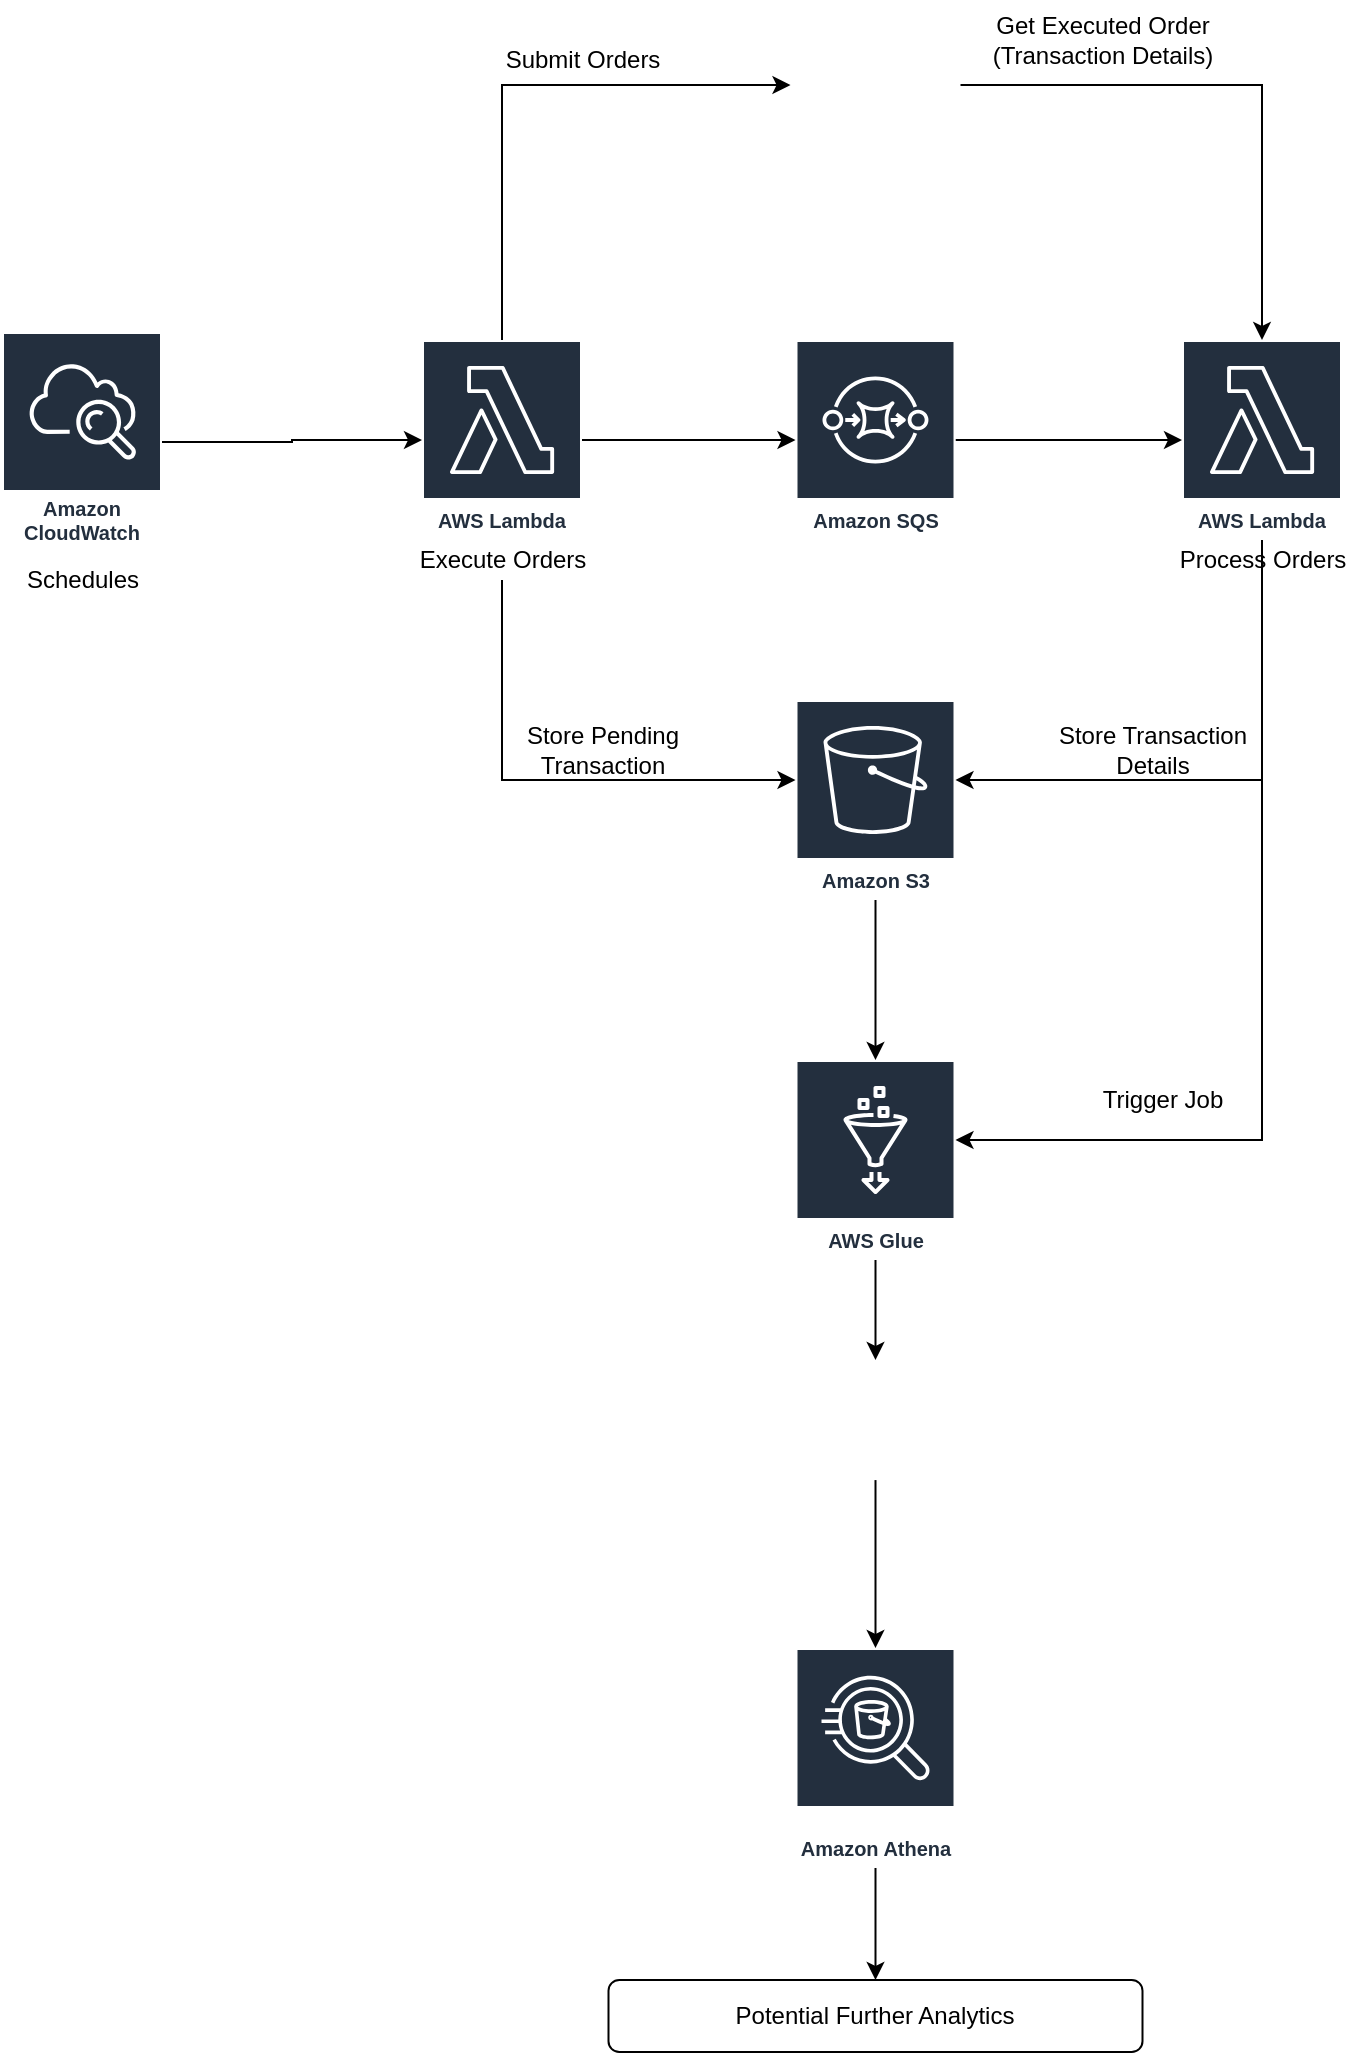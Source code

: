 <mxfile version="15.0.3" type="device"><diagram id="R_P-3EYFb3i9JSKo2vS6" name="Page-1"><mxGraphModel dx="1068" dy="338" grid="1" gridSize="10" guides="1" tooltips="1" connect="1" arrows="1" fold="1" page="1" pageScale="1" pageWidth="827" pageHeight="1169" math="0" shadow="0"><root><mxCell id="0"/><mxCell id="1" parent="0"/><mxCell id="na6jn39UWMUNyJ-75MQ--31" style="edgeStyle=orthogonalEdgeStyle;rounded=0;orthogonalLoop=1;jettySize=auto;html=1;exitX=1;exitY=0.5;exitDx=0;exitDy=0;" edge="1" parent="1" source="na6jn39UWMUNyJ-75MQ--13" target="na6jn39UWMUNyJ-75MQ--22"><mxGeometry relative="1" as="geometry"/></mxCell><mxCell id="na6jn39UWMUNyJ-75MQ--13" value="" style="shape=image;verticalLabelPosition=bottom;labelBackgroundColor=#ffffff;verticalAlign=top;aspect=fixed;imageAspect=0;image=https://imgr.search.brave.com/G56l94TLrz1wZWrJTUjmNvFG8KXlXDaU7CrwCg3vhhI/fit/250/225/ce/1/aHR0cHM6Ly90c2U0/Lm1tLmJpbmcubmV0/L3RoP2lkPU9JUC51/cGZENzdQSUw4bmRB/eVVXU1dQVGJRQUFB/QSZwaWQ9QXBp;" vertex="1" parent="1"><mxGeometry x="434.25" y="670" width="85" height="85" as="geometry"/></mxCell><mxCell id="na6jn39UWMUNyJ-75MQ--41" style="edgeStyle=orthogonalEdgeStyle;rounded=0;orthogonalLoop=1;jettySize=auto;html=1;" edge="1" parent="1" source="na6jn39UWMUNyJ-75MQ--14" target="na6jn39UWMUNyJ-75MQ--40"><mxGeometry relative="1" as="geometry"/></mxCell><mxCell id="na6jn39UWMUNyJ-75MQ--14" value="AWS Glue" style="outlineConnect=0;fontColor=#232F3E;gradientColor=none;strokeColor=#ffffff;fillColor=#232F3E;dashed=0;verticalLabelPosition=middle;verticalAlign=bottom;align=center;html=1;whiteSpace=wrap;fontSize=10;fontStyle=1;spacing=3;shape=mxgraph.aws4.productIcon;prIcon=mxgraph.aws4.glue;" vertex="1" parent="1"><mxGeometry x="436.75" y="1200" width="80" height="100" as="geometry"/></mxCell><mxCell id="na6jn39UWMUNyJ-75MQ--36" style="edgeStyle=orthogonalEdgeStyle;rounded=0;orthogonalLoop=1;jettySize=auto;html=1;" edge="1" parent="1" source="na6jn39UWMUNyJ-75MQ--15" target="na6jn39UWMUNyJ-75MQ--14"><mxGeometry relative="1" as="geometry"/></mxCell><mxCell id="na6jn39UWMUNyJ-75MQ--15" value="Amazon S3" style="outlineConnect=0;fontColor=#232F3E;gradientColor=none;strokeColor=#ffffff;fillColor=#232F3E;dashed=0;verticalLabelPosition=middle;verticalAlign=bottom;align=center;html=1;whiteSpace=wrap;fontSize=10;fontStyle=1;spacing=3;shape=mxgraph.aws4.productIcon;prIcon=mxgraph.aws4.s3;" vertex="1" parent="1"><mxGeometry x="436.75" y="1020" width="80" height="100" as="geometry"/></mxCell><mxCell id="na6jn39UWMUNyJ-75MQ--43" style="edgeStyle=orthogonalEdgeStyle;rounded=0;orthogonalLoop=1;jettySize=auto;html=1;entryX=0.5;entryY=0;entryDx=0;entryDy=0;" edge="1" parent="1" source="na6jn39UWMUNyJ-75MQ--16" target="na6jn39UWMUNyJ-75MQ--38"><mxGeometry relative="1" as="geometry"/></mxCell><mxCell id="na6jn39UWMUNyJ-75MQ--16" value="Amazon Athena" style="outlineConnect=0;fontColor=#232F3E;gradientColor=none;strokeColor=#ffffff;fillColor=#232F3E;dashed=0;verticalLabelPosition=middle;verticalAlign=bottom;align=center;html=1;whiteSpace=wrap;fontSize=10;fontStyle=1;spacing=3;shape=mxgraph.aws4.productIcon;prIcon=mxgraph.aws4.athena;" vertex="1" parent="1"><mxGeometry x="436.75" y="1494" width="80" height="110" as="geometry"/></mxCell><mxCell id="na6jn39UWMUNyJ-75MQ--27" style="edgeStyle=orthogonalEdgeStyle;rounded=0;orthogonalLoop=1;jettySize=auto;html=1;" edge="1" parent="1" source="na6jn39UWMUNyJ-75MQ--17" target="na6jn39UWMUNyJ-75MQ--22"><mxGeometry relative="1" as="geometry"/></mxCell><mxCell id="na6jn39UWMUNyJ-75MQ--17" value="Amazon SQS" style="outlineConnect=0;fontColor=#232F3E;gradientColor=none;strokeColor=#ffffff;fillColor=#232F3E;dashed=0;verticalLabelPosition=middle;verticalAlign=bottom;align=center;html=1;whiteSpace=wrap;fontSize=10;fontStyle=1;spacing=3;shape=mxgraph.aws4.productIcon;prIcon=mxgraph.aws4.sqs;" vertex="1" parent="1"><mxGeometry x="436.75" y="840" width="80" height="100" as="geometry"/></mxCell><mxCell id="na6jn39UWMUNyJ-75MQ--26" style="edgeStyle=orthogonalEdgeStyle;rounded=0;orthogonalLoop=1;jettySize=auto;html=1;" edge="1" parent="1" source="na6jn39UWMUNyJ-75MQ--18" target="na6jn39UWMUNyJ-75MQ--17"><mxGeometry relative="1" as="geometry"/></mxCell><mxCell id="na6jn39UWMUNyJ-75MQ--29" style="edgeStyle=orthogonalEdgeStyle;rounded=0;orthogonalLoop=1;jettySize=auto;html=1;entryX=0;entryY=0.5;entryDx=0;entryDy=0;" edge="1" parent="1" source="na6jn39UWMUNyJ-75MQ--18" target="na6jn39UWMUNyJ-75MQ--13"><mxGeometry relative="1" as="geometry"><Array as="points"><mxPoint x="290" y="712"/></Array></mxGeometry></mxCell><mxCell id="na6jn39UWMUNyJ-75MQ--18" value="AWS Lambda" style="outlineConnect=0;fontColor=#232F3E;gradientColor=none;strokeColor=#ffffff;fillColor=#232F3E;dashed=0;verticalLabelPosition=middle;verticalAlign=bottom;align=center;html=1;whiteSpace=wrap;fontSize=10;fontStyle=1;spacing=3;shape=mxgraph.aws4.productIcon;prIcon=mxgraph.aws4.lambda;" vertex="1" parent="1"><mxGeometry x="250" y="840" width="80" height="100" as="geometry"/></mxCell><mxCell id="na6jn39UWMUNyJ-75MQ--25" style="edgeStyle=orthogonalEdgeStyle;rounded=0;orthogonalLoop=1;jettySize=auto;html=1;" edge="1" parent="1" source="na6jn39UWMUNyJ-75MQ--19" target="na6jn39UWMUNyJ-75MQ--18"><mxGeometry relative="1" as="geometry"/></mxCell><mxCell id="na6jn39UWMUNyJ-75MQ--19" value="Amazon CloudWatch" style="outlineConnect=0;fontColor=#232F3E;gradientColor=none;strokeColor=#ffffff;fillColor=#232F3E;dashed=0;verticalLabelPosition=middle;verticalAlign=bottom;align=center;html=1;whiteSpace=wrap;fontSize=10;fontStyle=1;spacing=3;shape=mxgraph.aws4.productIcon;prIcon=mxgraph.aws4.cloudwatch;" vertex="1" parent="1"><mxGeometry x="40" y="836" width="80" height="110" as="geometry"/></mxCell><mxCell id="na6jn39UWMUNyJ-75MQ--20" value="Schedules" style="text;html=1;align=center;verticalAlign=middle;resizable=0;points=[];autosize=1;strokeColor=none;" vertex="1" parent="1"><mxGeometry x="45" y="950" width="70" height="20" as="geometry"/></mxCell><mxCell id="na6jn39UWMUNyJ-75MQ--35" style="edgeStyle=orthogonalEdgeStyle;rounded=0;orthogonalLoop=1;jettySize=auto;html=1;" edge="1" parent="1" source="na6jn39UWMUNyJ-75MQ--21" target="na6jn39UWMUNyJ-75MQ--15"><mxGeometry relative="1" as="geometry"><Array as="points"><mxPoint x="290" y="1060"/></Array></mxGeometry></mxCell><mxCell id="na6jn39UWMUNyJ-75MQ--21" value="Execute Orders" style="text;html=1;align=center;verticalAlign=middle;resizable=0;points=[];autosize=1;strokeColor=none;" vertex="1" parent="1"><mxGeometry x="240" y="940" width="100" height="20" as="geometry"/></mxCell><mxCell id="na6jn39UWMUNyJ-75MQ--45" style="edgeStyle=orthogonalEdgeStyle;rounded=0;orthogonalLoop=1;jettySize=auto;html=1;" edge="1" parent="1" source="na6jn39UWMUNyJ-75MQ--22" target="na6jn39UWMUNyJ-75MQ--15"><mxGeometry relative="1" as="geometry"><Array as="points"><mxPoint x="670" y="1060"/></Array></mxGeometry></mxCell><mxCell id="na6jn39UWMUNyJ-75MQ--47" style="edgeStyle=orthogonalEdgeStyle;rounded=0;orthogonalLoop=1;jettySize=auto;html=1;" edge="1" parent="1" source="na6jn39UWMUNyJ-75MQ--22" target="na6jn39UWMUNyJ-75MQ--14"><mxGeometry relative="1" as="geometry"><Array as="points"><mxPoint x="670" y="1240"/></Array></mxGeometry></mxCell><mxCell id="na6jn39UWMUNyJ-75MQ--22" value="AWS Lambda" style="outlineConnect=0;fontColor=#232F3E;gradientColor=none;strokeColor=#ffffff;fillColor=#232F3E;dashed=0;verticalLabelPosition=middle;verticalAlign=bottom;align=center;html=1;whiteSpace=wrap;fontSize=10;fontStyle=1;spacing=3;shape=mxgraph.aws4.productIcon;prIcon=mxgraph.aws4.lambda;" vertex="1" parent="1"><mxGeometry x="630" y="840" width="80" height="100" as="geometry"/></mxCell><mxCell id="na6jn39UWMUNyJ-75MQ--30" value="Submit Orders" style="text;html=1;align=center;verticalAlign=middle;resizable=0;points=[];autosize=1;strokeColor=none;" vertex="1" parent="1"><mxGeometry x="285" y="690" width="90" height="20" as="geometry"/></mxCell><mxCell id="na6jn39UWMUNyJ-75MQ--32" value="Get Executed Order &lt;br&gt;(Transaction Details)" style="text;html=1;align=center;verticalAlign=middle;resizable=0;points=[];autosize=1;strokeColor=none;" vertex="1" parent="1"><mxGeometry x="525" y="675" width="130" height="30" as="geometry"/></mxCell><mxCell id="na6jn39UWMUNyJ-75MQ--38" value="Potential Further Analytics" style="rounded=1;whiteSpace=wrap;html=1;" vertex="1" parent="1"><mxGeometry x="343.25" y="1660" width="267" height="36" as="geometry"/></mxCell><mxCell id="na6jn39UWMUNyJ-75MQ--42" style="edgeStyle=orthogonalEdgeStyle;rounded=0;orthogonalLoop=1;jettySize=auto;html=1;exitX=0.5;exitY=1;exitDx=0;exitDy=0;" edge="1" parent="1" source="na6jn39UWMUNyJ-75MQ--40" target="na6jn39UWMUNyJ-75MQ--16"><mxGeometry relative="1" as="geometry"/></mxCell><mxCell id="na6jn39UWMUNyJ-75MQ--40" value="" style="shape=image;verticalLabelPosition=bottom;labelBackgroundColor=#ffffff;verticalAlign=top;aspect=fixed;imageAspect=0;image=https://imgr.search.brave.com/_JpZH5ndaMxyUoBIVUyPrjUxOcWo_7bloffUTmn-Sjc/fit/1106/225/ce/1/aHR0cHM6Ly90c2Ux/Lm1tLmJpbmcubmV0/L3RoP2lkPU9JUC5F/b3BLSElWcnBLRF9m/SEpQeGZLekd3SGFE/TCZwaWQ9QXBp;" vertex="1" parent="1"><mxGeometry x="406.75" y="1350" width="140" height="60.04" as="geometry"/></mxCell><mxCell id="na6jn39UWMUNyJ-75MQ--44" value="Process Orders" style="text;html=1;align=center;verticalAlign=middle;resizable=0;points=[];autosize=1;strokeColor=none;" vertex="1" parent="1"><mxGeometry x="620" y="940" width="100" height="20" as="geometry"/></mxCell><mxCell id="na6jn39UWMUNyJ-75MQ--46" value="Store Transaction&lt;br&gt;Details" style="text;html=1;align=center;verticalAlign=middle;resizable=0;points=[];autosize=1;strokeColor=none;" vertex="1" parent="1"><mxGeometry x="560" y="1030" width="110" height="30" as="geometry"/></mxCell><mxCell id="na6jn39UWMUNyJ-75MQ--48" value="Trigger Job" style="text;html=1;align=center;verticalAlign=middle;resizable=0;points=[];autosize=1;strokeColor=none;" vertex="1" parent="1"><mxGeometry x="580" y="1210" width="80" height="20" as="geometry"/></mxCell><mxCell id="na6jn39UWMUNyJ-75MQ--49" value="Store Pending &lt;br&gt;Transaction&lt;br&gt;" style="text;html=1;align=center;verticalAlign=middle;resizable=0;points=[];autosize=1;strokeColor=none;" vertex="1" parent="1"><mxGeometry x="295" y="1030" width="90" height="30" as="geometry"/></mxCell></root></mxGraphModel></diagram></mxfile>